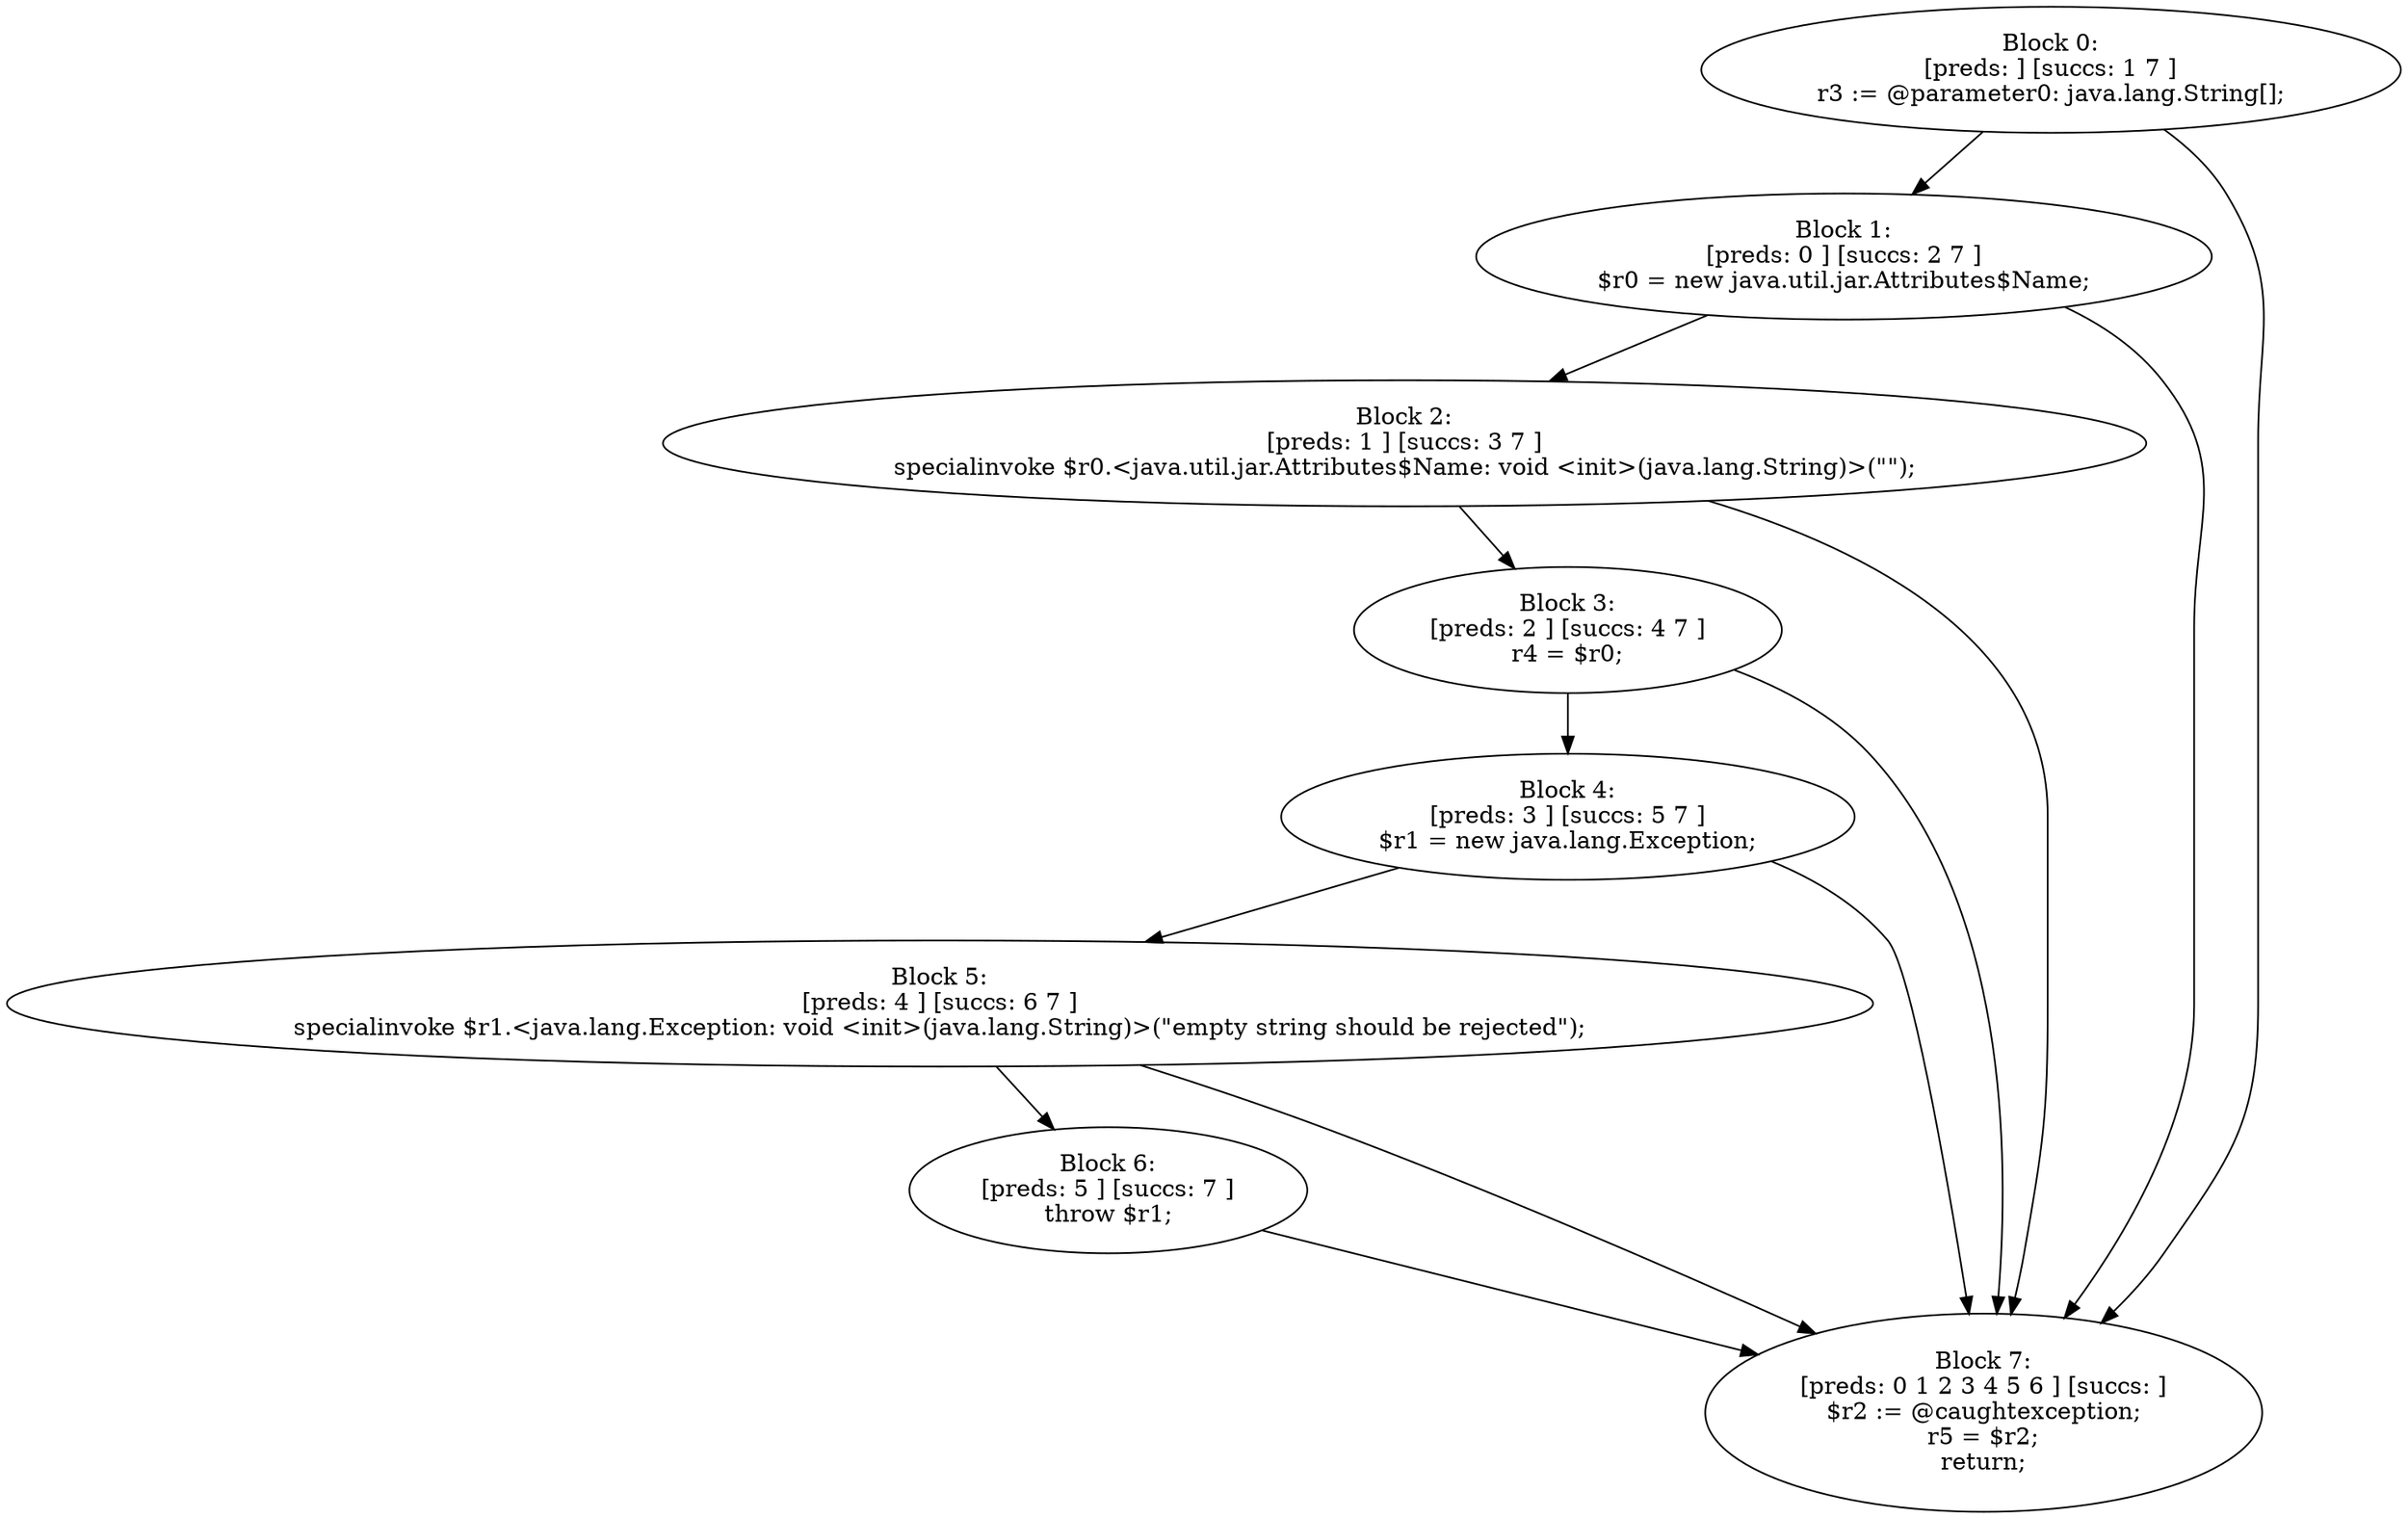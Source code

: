 digraph "unitGraph" {
    "Block 0:
[preds: ] [succs: 1 7 ]
r3 := @parameter0: java.lang.String[];
"
    "Block 1:
[preds: 0 ] [succs: 2 7 ]
$r0 = new java.util.jar.Attributes$Name;
"
    "Block 2:
[preds: 1 ] [succs: 3 7 ]
specialinvoke $r0.<java.util.jar.Attributes$Name: void <init>(java.lang.String)>(\"\");
"
    "Block 3:
[preds: 2 ] [succs: 4 7 ]
r4 = $r0;
"
    "Block 4:
[preds: 3 ] [succs: 5 7 ]
$r1 = new java.lang.Exception;
"
    "Block 5:
[preds: 4 ] [succs: 6 7 ]
specialinvoke $r1.<java.lang.Exception: void <init>(java.lang.String)>(\"empty string should be rejected\");
"
    "Block 6:
[preds: 5 ] [succs: 7 ]
throw $r1;
"
    "Block 7:
[preds: 0 1 2 3 4 5 6 ] [succs: ]
$r2 := @caughtexception;
r5 = $r2;
return;
"
    "Block 0:
[preds: ] [succs: 1 7 ]
r3 := @parameter0: java.lang.String[];
"->"Block 1:
[preds: 0 ] [succs: 2 7 ]
$r0 = new java.util.jar.Attributes$Name;
";
    "Block 0:
[preds: ] [succs: 1 7 ]
r3 := @parameter0: java.lang.String[];
"->"Block 7:
[preds: 0 1 2 3 4 5 6 ] [succs: ]
$r2 := @caughtexception;
r5 = $r2;
return;
";
    "Block 1:
[preds: 0 ] [succs: 2 7 ]
$r0 = new java.util.jar.Attributes$Name;
"->"Block 2:
[preds: 1 ] [succs: 3 7 ]
specialinvoke $r0.<java.util.jar.Attributes$Name: void <init>(java.lang.String)>(\"\");
";
    "Block 1:
[preds: 0 ] [succs: 2 7 ]
$r0 = new java.util.jar.Attributes$Name;
"->"Block 7:
[preds: 0 1 2 3 4 5 6 ] [succs: ]
$r2 := @caughtexception;
r5 = $r2;
return;
";
    "Block 2:
[preds: 1 ] [succs: 3 7 ]
specialinvoke $r0.<java.util.jar.Attributes$Name: void <init>(java.lang.String)>(\"\");
"->"Block 3:
[preds: 2 ] [succs: 4 7 ]
r4 = $r0;
";
    "Block 2:
[preds: 1 ] [succs: 3 7 ]
specialinvoke $r0.<java.util.jar.Attributes$Name: void <init>(java.lang.String)>(\"\");
"->"Block 7:
[preds: 0 1 2 3 4 5 6 ] [succs: ]
$r2 := @caughtexception;
r5 = $r2;
return;
";
    "Block 3:
[preds: 2 ] [succs: 4 7 ]
r4 = $r0;
"->"Block 4:
[preds: 3 ] [succs: 5 7 ]
$r1 = new java.lang.Exception;
";
    "Block 3:
[preds: 2 ] [succs: 4 7 ]
r4 = $r0;
"->"Block 7:
[preds: 0 1 2 3 4 5 6 ] [succs: ]
$r2 := @caughtexception;
r5 = $r2;
return;
";
    "Block 4:
[preds: 3 ] [succs: 5 7 ]
$r1 = new java.lang.Exception;
"->"Block 5:
[preds: 4 ] [succs: 6 7 ]
specialinvoke $r1.<java.lang.Exception: void <init>(java.lang.String)>(\"empty string should be rejected\");
";
    "Block 4:
[preds: 3 ] [succs: 5 7 ]
$r1 = new java.lang.Exception;
"->"Block 7:
[preds: 0 1 2 3 4 5 6 ] [succs: ]
$r2 := @caughtexception;
r5 = $r2;
return;
";
    "Block 5:
[preds: 4 ] [succs: 6 7 ]
specialinvoke $r1.<java.lang.Exception: void <init>(java.lang.String)>(\"empty string should be rejected\");
"->"Block 6:
[preds: 5 ] [succs: 7 ]
throw $r1;
";
    "Block 5:
[preds: 4 ] [succs: 6 7 ]
specialinvoke $r1.<java.lang.Exception: void <init>(java.lang.String)>(\"empty string should be rejected\");
"->"Block 7:
[preds: 0 1 2 3 4 5 6 ] [succs: ]
$r2 := @caughtexception;
r5 = $r2;
return;
";
    "Block 6:
[preds: 5 ] [succs: 7 ]
throw $r1;
"->"Block 7:
[preds: 0 1 2 3 4 5 6 ] [succs: ]
$r2 := @caughtexception;
r5 = $r2;
return;
";
}
